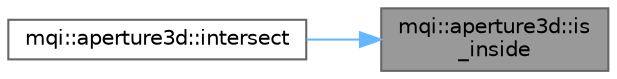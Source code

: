 digraph "mqi::aperture3d::is_inside"
{
 // LATEX_PDF_SIZE
  bgcolor="transparent";
  edge [fontname=Helvetica,fontsize=10,labelfontname=Helvetica,labelfontsize=10];
  node [fontname=Helvetica,fontsize=10,shape=box,height=0.2,width=0.4];
  rankdir="RL";
  Node1 [id="Node000001",label="mqi::aperture3d::is\l_inside",height=0.2,width=0.4,color="gray40", fillcolor="grey60", style="filled", fontcolor="black",tooltip="Checks if a 3D point is inside any of the aperture openings."];
  Node1 -> Node2 [id="edge1_Node000001_Node000002",dir="back",color="steelblue1",style="solid",tooltip=" "];
  Node2 [id="Node000002",label="mqi::aperture3d::intersect",height=0.2,width=0.4,color="grey40", fillcolor="white", style="filled",URL="$classmqi_1_1aperture3d.html#a03022a13cc46980e3e756a4f96435878",tooltip="Calculates the intersection of a ray with the aperture grid."];
}
